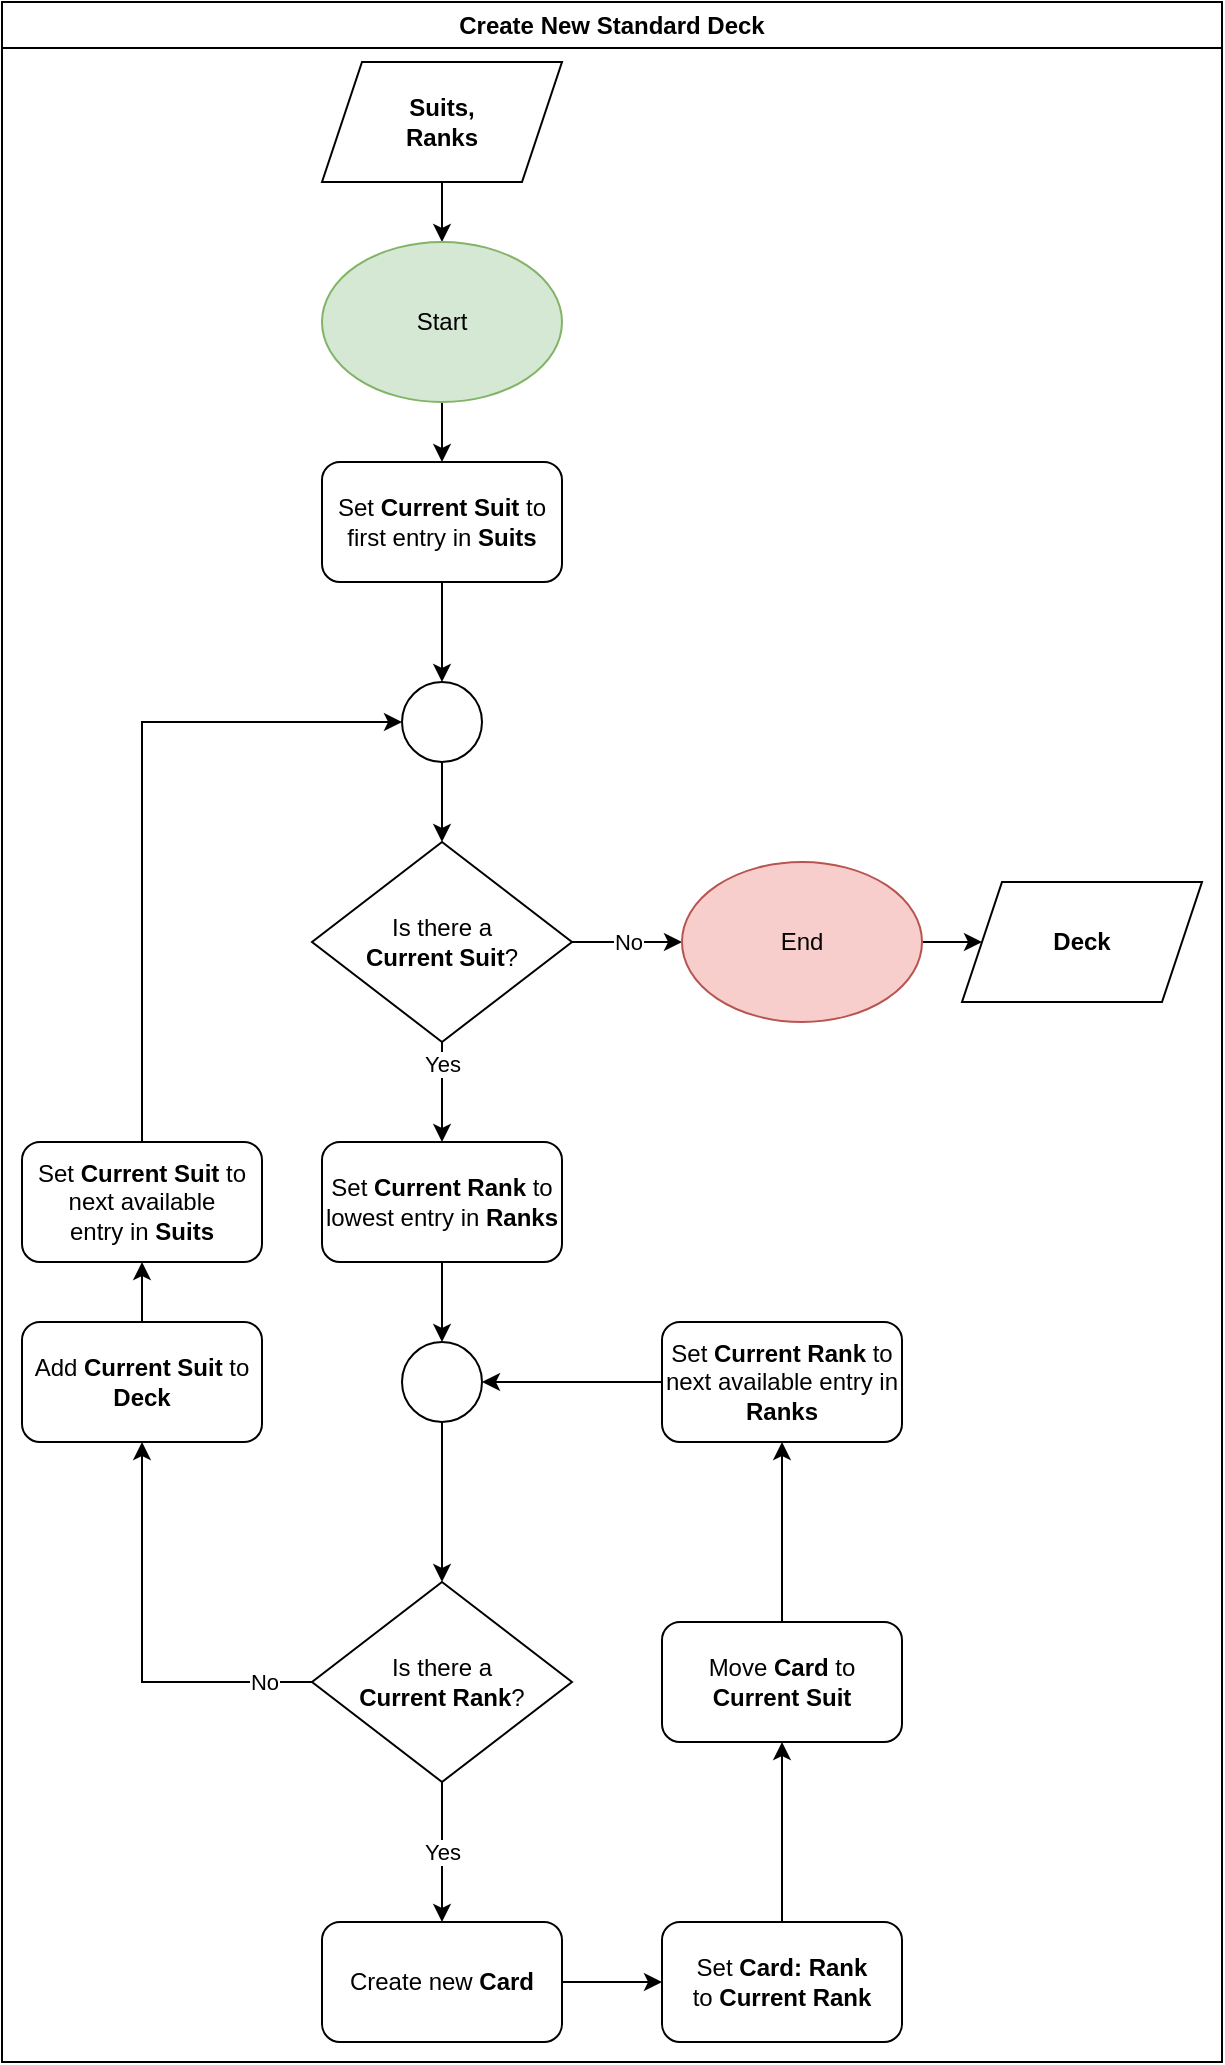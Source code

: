 <mxfile version="24.7.10">
  <diagram name="Page-1" id="jZheqqsN0sBS62OOpuhk">
    <mxGraphModel dx="2074" dy="1106" grid="1" gridSize="10" guides="1" tooltips="1" connect="1" arrows="1" fold="1" page="1" pageScale="1" pageWidth="850" pageHeight="1100" math="0" shadow="0">
      <root>
        <mxCell id="0" />
        <mxCell id="1" parent="0" />
        <mxCell id="1DfZmvyEkdBoCkqnRT0H-1" value="Create New Standard Deck" style="swimlane;whiteSpace=wrap;html=1;" vertex="1" parent="1">
          <mxGeometry x="10" y="10" width="610" height="1030" as="geometry" />
        </mxCell>
        <mxCell id="1DfZmvyEkdBoCkqnRT0H-15" style="edgeStyle=orthogonalEdgeStyle;rounded=0;orthogonalLoop=1;jettySize=auto;html=1;exitX=0.5;exitY=1;exitDx=0;exitDy=0;" edge="1" parent="1DfZmvyEkdBoCkqnRT0H-1" source="1DfZmvyEkdBoCkqnRT0H-2" target="1DfZmvyEkdBoCkqnRT0H-4">
          <mxGeometry relative="1" as="geometry" />
        </mxCell>
        <mxCell id="1DfZmvyEkdBoCkqnRT0H-2" value="&lt;b&gt;Suits,&lt;br&gt;Ranks&lt;/b&gt;" style="shape=parallelogram;perimeter=parallelogramPerimeter;whiteSpace=wrap;html=1;fixedSize=1;" vertex="1" parent="1DfZmvyEkdBoCkqnRT0H-1">
          <mxGeometry x="160" y="30" width="120" height="60" as="geometry" />
        </mxCell>
        <mxCell id="1DfZmvyEkdBoCkqnRT0H-3" value="&lt;b&gt;Deck&lt;/b&gt;" style="shape=parallelogram;perimeter=parallelogramPerimeter;whiteSpace=wrap;html=1;fixedSize=1;" vertex="1" parent="1DfZmvyEkdBoCkqnRT0H-1">
          <mxGeometry x="480" y="440" width="120" height="60" as="geometry" />
        </mxCell>
        <mxCell id="1DfZmvyEkdBoCkqnRT0H-14" style="edgeStyle=orthogonalEdgeStyle;rounded=0;orthogonalLoop=1;jettySize=auto;html=1;exitX=0.5;exitY=1;exitDx=0;exitDy=0;" edge="1" parent="1DfZmvyEkdBoCkqnRT0H-1" source="1DfZmvyEkdBoCkqnRT0H-4" target="1DfZmvyEkdBoCkqnRT0H-5">
          <mxGeometry relative="1" as="geometry" />
        </mxCell>
        <mxCell id="1DfZmvyEkdBoCkqnRT0H-4" value="Start" style="ellipse;whiteSpace=wrap;html=1;fillColor=#d5e8d4;strokeColor=#82b366;" vertex="1" parent="1DfZmvyEkdBoCkqnRT0H-1">
          <mxGeometry x="160" y="120" width="120" height="80" as="geometry" />
        </mxCell>
        <mxCell id="1DfZmvyEkdBoCkqnRT0H-48" value="" style="edgeStyle=orthogonalEdgeStyle;rounded=0;orthogonalLoop=1;jettySize=auto;html=1;" edge="1" parent="1DfZmvyEkdBoCkqnRT0H-1" source="1DfZmvyEkdBoCkqnRT0H-5" target="1DfZmvyEkdBoCkqnRT0H-47">
          <mxGeometry relative="1" as="geometry" />
        </mxCell>
        <mxCell id="1DfZmvyEkdBoCkqnRT0H-5" value="Set &lt;b&gt;Current Suit&lt;/b&gt; to first entry in &lt;b&gt;Suits&lt;/b&gt;" style="rounded=1;whiteSpace=wrap;html=1;" vertex="1" parent="1DfZmvyEkdBoCkqnRT0H-1">
          <mxGeometry x="160" y="230" width="120" height="60" as="geometry" />
        </mxCell>
        <mxCell id="1DfZmvyEkdBoCkqnRT0H-38" value="" style="edgeStyle=orthogonalEdgeStyle;rounded=0;orthogonalLoop=1;jettySize=auto;html=1;" edge="1" parent="1DfZmvyEkdBoCkqnRT0H-1" source="1DfZmvyEkdBoCkqnRT0H-22" target="1DfZmvyEkdBoCkqnRT0H-32">
          <mxGeometry relative="1" as="geometry" />
        </mxCell>
        <mxCell id="1DfZmvyEkdBoCkqnRT0H-22" value="Set &lt;b&gt;Current&amp;nbsp;Rank&lt;/b&gt; to lowest entry in &lt;b&gt;Ranks&lt;/b&gt;" style="rounded=1;whiteSpace=wrap;html=1;" vertex="1" parent="1DfZmvyEkdBoCkqnRT0H-1">
          <mxGeometry x="160" y="570" width="120" height="60" as="geometry" />
        </mxCell>
        <mxCell id="1DfZmvyEkdBoCkqnRT0H-36" value="" style="edgeStyle=orthogonalEdgeStyle;rounded=0;orthogonalLoop=1;jettySize=auto;html=1;" edge="1" parent="1DfZmvyEkdBoCkqnRT0H-1" source="1DfZmvyEkdBoCkqnRT0H-23" target="1DfZmvyEkdBoCkqnRT0H-35">
          <mxGeometry relative="1" as="geometry" />
        </mxCell>
        <mxCell id="1DfZmvyEkdBoCkqnRT0H-23" value="Set&amp;nbsp;&lt;b&gt;Card: Rank&lt;/b&gt;&lt;br&gt;to&amp;nbsp;&lt;b&gt;Current&amp;nbsp;Rank&lt;/b&gt;" style="rounded=1;whiteSpace=wrap;html=1;" vertex="1" parent="1DfZmvyEkdBoCkqnRT0H-1">
          <mxGeometry x="330" y="960" width="120" height="60" as="geometry" />
        </mxCell>
        <mxCell id="1DfZmvyEkdBoCkqnRT0H-40" value="Yes" style="edgeStyle=orthogonalEdgeStyle;rounded=0;orthogonalLoop=1;jettySize=auto;html=1;" edge="1" parent="1DfZmvyEkdBoCkqnRT0H-1" source="1DfZmvyEkdBoCkqnRT0H-24" target="1DfZmvyEkdBoCkqnRT0H-39">
          <mxGeometry relative="1" as="geometry" />
        </mxCell>
        <mxCell id="1DfZmvyEkdBoCkqnRT0H-24" value="Is there a &lt;br&gt;&lt;b&gt;Current Rank&lt;/b&gt;?" style="rhombus;whiteSpace=wrap;html=1;" vertex="1" parent="1DfZmvyEkdBoCkqnRT0H-1">
          <mxGeometry x="155" y="790" width="130" height="100" as="geometry" />
        </mxCell>
        <mxCell id="1DfZmvyEkdBoCkqnRT0H-34" value="" style="edgeStyle=orthogonalEdgeStyle;rounded=0;orthogonalLoop=1;jettySize=auto;html=1;" edge="1" parent="1DfZmvyEkdBoCkqnRT0H-1" source="1DfZmvyEkdBoCkqnRT0H-30" target="1DfZmvyEkdBoCkqnRT0H-32">
          <mxGeometry relative="1" as="geometry" />
        </mxCell>
        <mxCell id="1DfZmvyEkdBoCkqnRT0H-30" value="Set &lt;b&gt;Current Rank&lt;/b&gt; to next available entry in &lt;b&gt;Ranks&lt;/b&gt;" style="rounded=1;whiteSpace=wrap;html=1;" vertex="1" parent="1DfZmvyEkdBoCkqnRT0H-1">
          <mxGeometry x="330" y="660" width="120" height="60" as="geometry" />
        </mxCell>
        <mxCell id="1DfZmvyEkdBoCkqnRT0H-33" value="" style="edgeStyle=orthogonalEdgeStyle;rounded=0;orthogonalLoop=1;jettySize=auto;html=1;" edge="1" parent="1DfZmvyEkdBoCkqnRT0H-1" source="1DfZmvyEkdBoCkqnRT0H-32" target="1DfZmvyEkdBoCkqnRT0H-24">
          <mxGeometry relative="1" as="geometry" />
        </mxCell>
        <mxCell id="1DfZmvyEkdBoCkqnRT0H-32" value="" style="ellipse;whiteSpace=wrap;html=1;aspect=fixed;" vertex="1" parent="1DfZmvyEkdBoCkqnRT0H-1">
          <mxGeometry x="200" y="670" width="40" height="40" as="geometry" />
        </mxCell>
        <mxCell id="1DfZmvyEkdBoCkqnRT0H-37" value="" style="edgeStyle=orthogonalEdgeStyle;rounded=0;orthogonalLoop=1;jettySize=auto;html=1;" edge="1" parent="1DfZmvyEkdBoCkqnRT0H-1" source="1DfZmvyEkdBoCkqnRT0H-35" target="1DfZmvyEkdBoCkqnRT0H-30">
          <mxGeometry relative="1" as="geometry" />
        </mxCell>
        <mxCell id="1DfZmvyEkdBoCkqnRT0H-35" value="Move&amp;nbsp;&lt;b&gt;Card&lt;/b&gt; to &lt;b&gt;Current Suit&lt;/b&gt;" style="rounded=1;whiteSpace=wrap;html=1;" vertex="1" parent="1DfZmvyEkdBoCkqnRT0H-1">
          <mxGeometry x="330" y="810" width="120" height="60" as="geometry" />
        </mxCell>
        <mxCell id="1DfZmvyEkdBoCkqnRT0H-41" value="" style="edgeStyle=orthogonalEdgeStyle;rounded=0;orthogonalLoop=1;jettySize=auto;html=1;" edge="1" parent="1DfZmvyEkdBoCkqnRT0H-1" source="1DfZmvyEkdBoCkqnRT0H-39" target="1DfZmvyEkdBoCkqnRT0H-23">
          <mxGeometry relative="1" as="geometry" />
        </mxCell>
        <mxCell id="1DfZmvyEkdBoCkqnRT0H-39" value="Create new &lt;b&gt;Card&lt;/b&gt;" style="rounded=1;whiteSpace=wrap;html=1;" vertex="1" parent="1DfZmvyEkdBoCkqnRT0H-1">
          <mxGeometry x="160" y="960" width="120" height="60" as="geometry" />
        </mxCell>
        <mxCell id="1DfZmvyEkdBoCkqnRT0H-45" value="Yes" style="edgeStyle=orthogonalEdgeStyle;rounded=0;orthogonalLoop=1;jettySize=auto;html=1;" edge="1" parent="1DfZmvyEkdBoCkqnRT0H-1" source="1DfZmvyEkdBoCkqnRT0H-43" target="1DfZmvyEkdBoCkqnRT0H-22">
          <mxGeometry x="-0.567" relative="1" as="geometry">
            <mxPoint x="395" y="560" as="targetPoint" />
            <mxPoint as="offset" />
          </mxGeometry>
        </mxCell>
        <mxCell id="1DfZmvyEkdBoCkqnRT0H-60" value="No" style="edgeStyle=orthogonalEdgeStyle;rounded=0;orthogonalLoop=1;jettySize=auto;html=1;entryX=0;entryY=0.5;entryDx=0;entryDy=0;" edge="1" parent="1DfZmvyEkdBoCkqnRT0H-1" source="1DfZmvyEkdBoCkqnRT0H-43" target="1DfZmvyEkdBoCkqnRT0H-61">
          <mxGeometry relative="1" as="geometry">
            <mxPoint x="425" y="560" as="targetPoint" />
          </mxGeometry>
        </mxCell>
        <mxCell id="1DfZmvyEkdBoCkqnRT0H-43" value="Is there a &lt;br&gt;&lt;b&gt;Current Suit&lt;/b&gt;?" style="rhombus;whiteSpace=wrap;html=1;" vertex="1" parent="1DfZmvyEkdBoCkqnRT0H-1">
          <mxGeometry x="155" y="420" width="130" height="100" as="geometry" />
        </mxCell>
        <mxCell id="1DfZmvyEkdBoCkqnRT0H-49" value="" style="edgeStyle=orthogonalEdgeStyle;rounded=0;orthogonalLoop=1;jettySize=auto;html=1;" edge="1" parent="1DfZmvyEkdBoCkqnRT0H-1" source="1DfZmvyEkdBoCkqnRT0H-47" target="1DfZmvyEkdBoCkqnRT0H-43">
          <mxGeometry relative="1" as="geometry" />
        </mxCell>
        <mxCell id="1DfZmvyEkdBoCkqnRT0H-47" value="" style="ellipse;whiteSpace=wrap;html=1;aspect=fixed;" vertex="1" parent="1DfZmvyEkdBoCkqnRT0H-1">
          <mxGeometry x="200" y="340" width="40" height="40" as="geometry" />
        </mxCell>
        <mxCell id="1DfZmvyEkdBoCkqnRT0H-52" value="No" style="edgeStyle=orthogonalEdgeStyle;rounded=0;orthogonalLoop=1;jettySize=auto;html=1;exitX=0;exitY=0.5;exitDx=0;exitDy=0;entryX=0.5;entryY=1;entryDx=0;entryDy=0;" edge="1" parent="1DfZmvyEkdBoCkqnRT0H-1" source="1DfZmvyEkdBoCkqnRT0H-24" target="1DfZmvyEkdBoCkqnRT0H-53">
          <mxGeometry x="-0.765" relative="1" as="geometry">
            <mxPoint x="210" y="960" as="sourcePoint" />
            <mxPoint x="255" y="440" as="targetPoint" />
            <Array as="points">
              <mxPoint x="70" y="840" />
            </Array>
            <mxPoint as="offset" />
          </mxGeometry>
        </mxCell>
        <mxCell id="1DfZmvyEkdBoCkqnRT0H-58" style="edgeStyle=orthogonalEdgeStyle;rounded=0;orthogonalLoop=1;jettySize=auto;html=1;exitX=0.5;exitY=0;exitDx=0;exitDy=0;entryX=0;entryY=0.5;entryDx=0;entryDy=0;" edge="1" parent="1DfZmvyEkdBoCkqnRT0H-1" source="1DfZmvyEkdBoCkqnRT0H-51" target="1DfZmvyEkdBoCkqnRT0H-47">
          <mxGeometry relative="1" as="geometry" />
        </mxCell>
        <mxCell id="1DfZmvyEkdBoCkqnRT0H-51" value="Set &lt;b&gt;Current Suit&lt;/b&gt; to next available &lt;br&gt;entry in &lt;b&gt;Suits&lt;/b&gt;" style="rounded=1;whiteSpace=wrap;html=1;" vertex="1" parent="1DfZmvyEkdBoCkqnRT0H-1">
          <mxGeometry x="10" y="570" width="120" height="60" as="geometry" />
        </mxCell>
        <mxCell id="1DfZmvyEkdBoCkqnRT0H-55" value="" style="edgeStyle=orthogonalEdgeStyle;rounded=0;orthogonalLoop=1;jettySize=auto;html=1;" edge="1" parent="1DfZmvyEkdBoCkqnRT0H-1" source="1DfZmvyEkdBoCkqnRT0H-53" target="1DfZmvyEkdBoCkqnRT0H-51">
          <mxGeometry relative="1" as="geometry" />
        </mxCell>
        <mxCell id="1DfZmvyEkdBoCkqnRT0H-53" value="Add &lt;b&gt;Current Suit&lt;/b&gt; to &lt;b&gt;Deck&lt;/b&gt;" style="whiteSpace=wrap;html=1;rounded=1;" vertex="1" parent="1DfZmvyEkdBoCkqnRT0H-1">
          <mxGeometry x="10" y="660" width="120" height="60" as="geometry" />
        </mxCell>
        <mxCell id="1DfZmvyEkdBoCkqnRT0H-62" style="edgeStyle=orthogonalEdgeStyle;rounded=0;orthogonalLoop=1;jettySize=auto;html=1;" edge="1" parent="1DfZmvyEkdBoCkqnRT0H-1" source="1DfZmvyEkdBoCkqnRT0H-61" target="1DfZmvyEkdBoCkqnRT0H-3">
          <mxGeometry relative="1" as="geometry">
            <mxPoint x="550" y="560" as="sourcePoint" />
          </mxGeometry>
        </mxCell>
        <mxCell id="1DfZmvyEkdBoCkqnRT0H-61" value="End" style="ellipse;whiteSpace=wrap;html=1;fillColor=#f8cecc;strokeColor=#b85450;" vertex="1" parent="1DfZmvyEkdBoCkqnRT0H-1">
          <mxGeometry x="340" y="430" width="120" height="80" as="geometry" />
        </mxCell>
      </root>
    </mxGraphModel>
  </diagram>
</mxfile>
